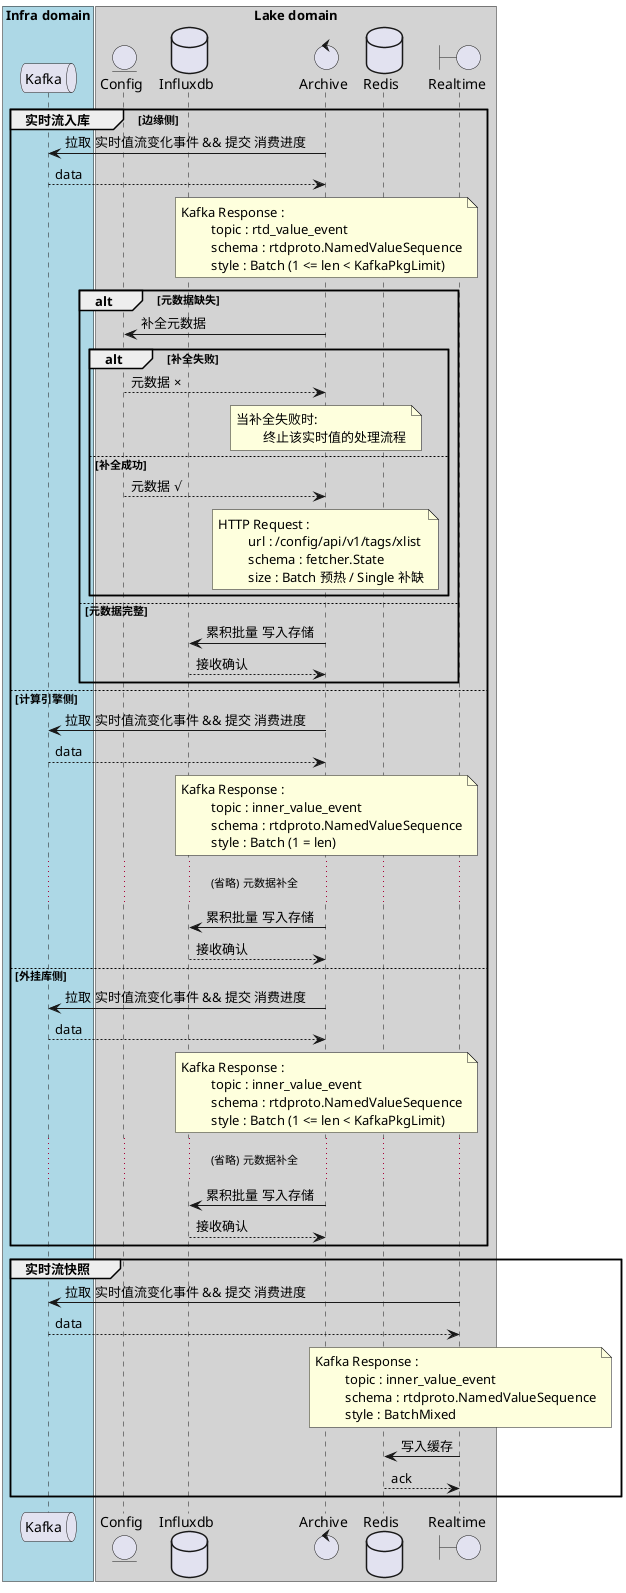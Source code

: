 @startuml

box "Infra domain" #LightBlue
    queue Kafka as K order 2
end box

box "Lake domain" #lightGray
    boundary Realtime as R order 11
    control Archive as A order 10
    database Influxdb as I order 9
    entity Config as C order 8
    database Redis as D order 10
end box

group 实时流入库 [边缘侧]
    A -> K : 拉取 实时值流变化事件 && 提交 消费进度
    return data
    note over A
        Kafka Response :
        \t topic : rtd_value_event
        \t schema : rtdproto.NamedValueSequence
        \t style : Batch (1 <= len < KafkaPkgLimit)
    end note
    alt 元数据缺失
        A -> C : 补全元数据
        alt 补全失败
            C --> A : 元数据 ×
            note over A
                当补全失败时:
                \t终止该实时值的处理流程
            end note
        else 补全成功
            C --> A : 元数据 √
            note over A
                HTTP Request :
                \t url : /config/api/v1/tags/xlist
                \t schema : fetcher.State
                \t size : Batch 预热 / Single 补缺
            end note
        end
    else 元数据完整
        A -> I : 累积批量 写入存储
        return 接收确认
    end alt
else 计算引擎侧
    A -> K : 拉取 实时值流变化事件 && 提交 消费进度
    return data
    note over A
        Kafka Response :
        \t topic : inner_value_event
        \t schema : rtdproto.NamedValueSequence
        \t style : Batch (1 = len)
    end note
    ... (省略) 元数据补全 ...
    A -> I : 累积批量 写入存储
    return 接收确认
else 外挂库侧
    A -> K : 拉取 实时值流变化事件 && 提交 消费进度
    return data
    note over A
        Kafka Response :
        \t topic : inner_value_event
        \t schema : rtdproto.NamedValueSequence
        \t style : Batch (1 <= len < KafkaPkgLimit)
    end note
    ... (省略) 元数据补全 ...
    A -> I : 累积批量 写入存储
    return 接收确认
end group

group 实时流快照
    R -> K : 拉取 实时值流变化事件 && 提交 消费进度
    return data
    note over R
        Kafka Response :
        \t topic : inner_value_event
        \t schema : rtdproto.NamedValueSequence
        \t style : BatchMixed
    end note
    R -> D : 写入缓存
    return ack
end group
@enduml